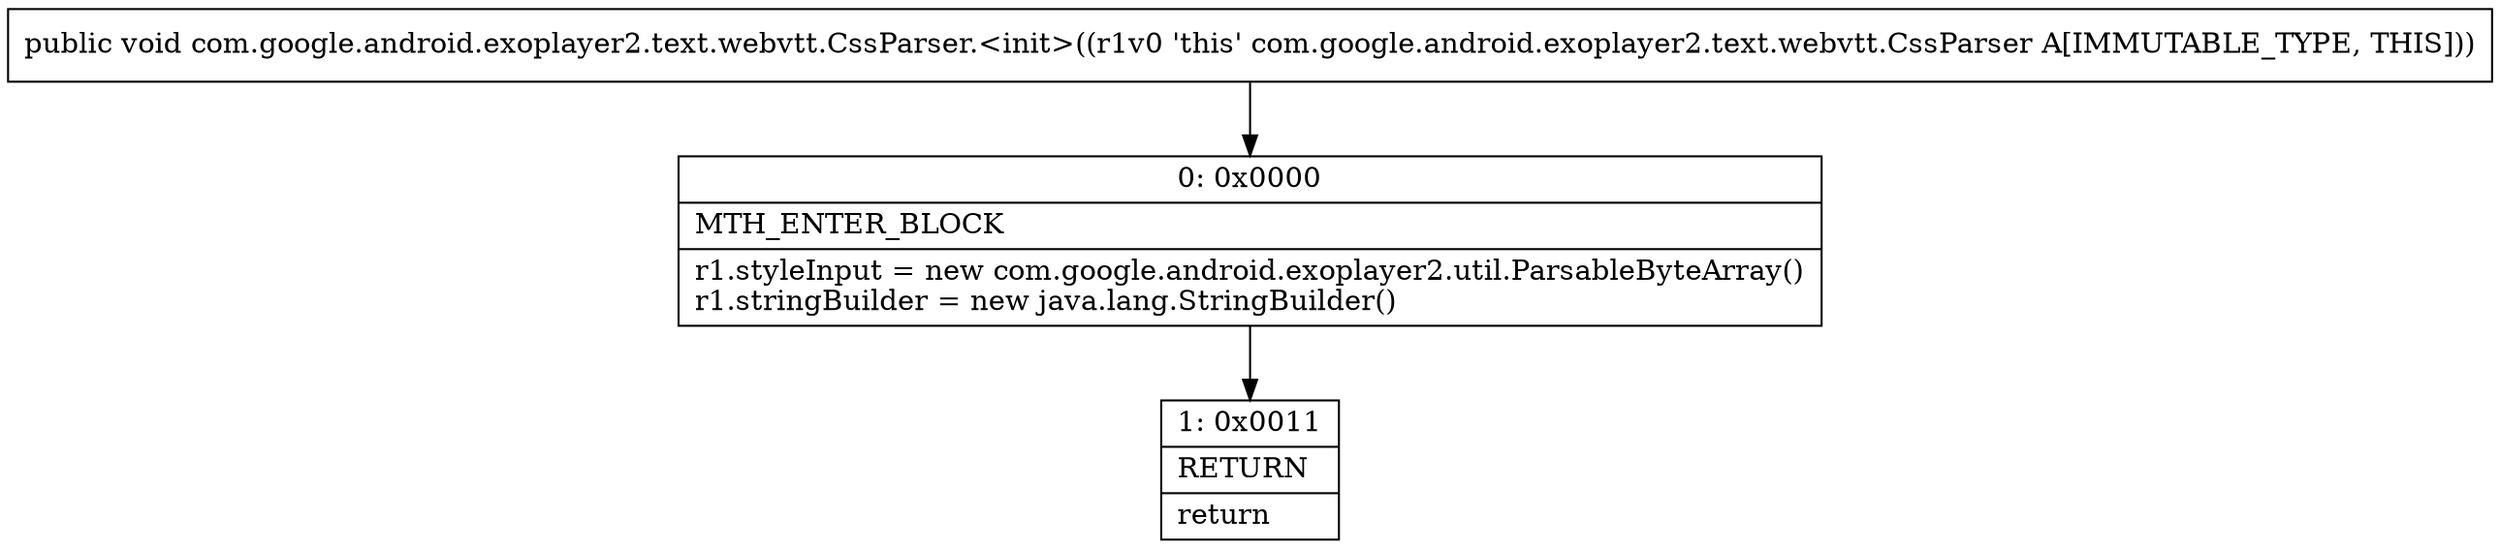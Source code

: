 digraph "CFG forcom.google.android.exoplayer2.text.webvtt.CssParser.\<init\>()V" {
Node_0 [shape=record,label="{0\:\ 0x0000|MTH_ENTER_BLOCK\l|r1.styleInput = new com.google.android.exoplayer2.util.ParsableByteArray()\lr1.stringBuilder = new java.lang.StringBuilder()\l}"];
Node_1 [shape=record,label="{1\:\ 0x0011|RETURN\l|return\l}"];
MethodNode[shape=record,label="{public void com.google.android.exoplayer2.text.webvtt.CssParser.\<init\>((r1v0 'this' com.google.android.exoplayer2.text.webvtt.CssParser A[IMMUTABLE_TYPE, THIS])) }"];
MethodNode -> Node_0;
Node_0 -> Node_1;
}


